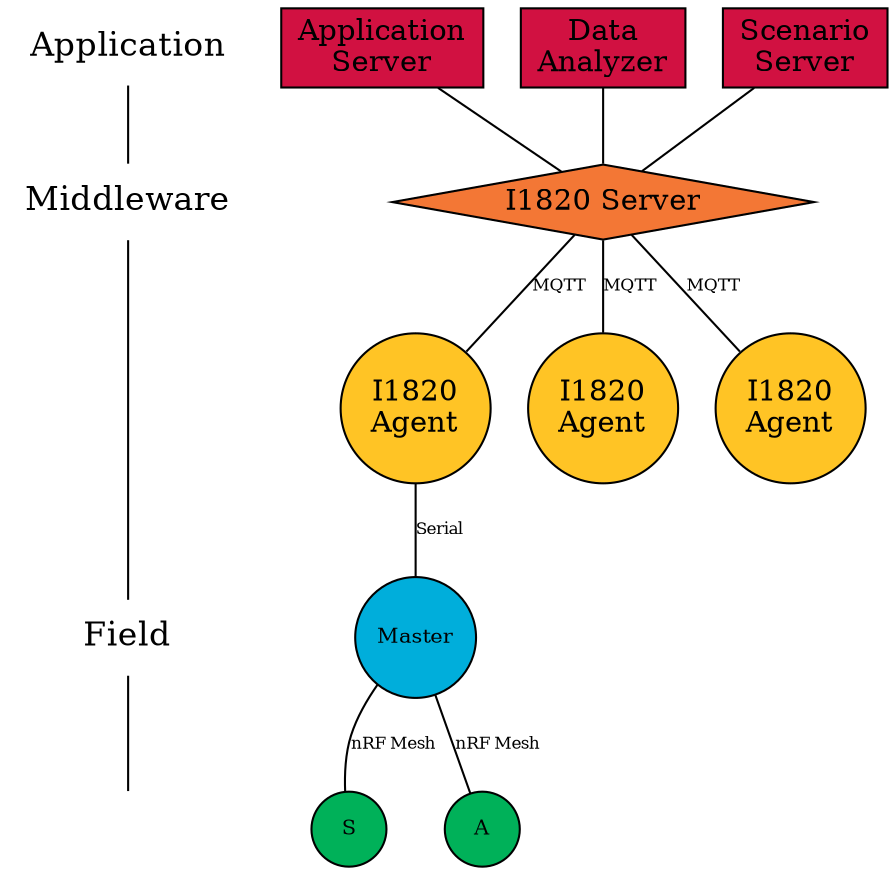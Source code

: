 graph architecture {
	{
		node [shape=plaintext, fontsize=16];
		/* the layer-line graph */
		"Application" -- "Middleware" -- "Field" -- "";
	}

	{
		rank=same;
		"Middleware"; i1820;
	}

	{
		rank=same;
		agent1; agent2; agent3;
	}

	{
		rank=same
		"Application"; aps; dan; scs;
	}

	{
		rank=same;
		"Field"; master;
	}

	aps -- i1820;
	dan -- i1820;
	scs -- i1820;
	i1820 -- agent1 [label="MQTT", fontsize=8];
	i1820 -- agent2 [label="MQTT", fontsize=8];
	i1820 -- agent3 [label="MQTT", fontsize=8];
	agent1 -- master [label="Serial", fontsize=8];
	master -- ts [label="nRF Mesh", fontsize=8];
	master -- ta [label="nRF Mesh", fontsize=8];

	aps [shape=box, label="Application\nServer", fillcolor="#d11141", style=filled];
	dan [shape=box, label="Data\nAnalyzer", fillcolor="#d11141", style=filled];
	scs [shape=box, label="Scenario\nServer", fillcolor="#d11141", style=filled];
	i1820 [shape=diamond, label="I1820 Server", fillcolor="#f37735", style=filled, width=1.8];
	agent1 [shape=circle, label="I1820\nAgent", fillcolor="#ffc425", style=filled, width=1];
	agent2 [shape=circle, label="I1820\nAgent", fillcolor="#ffc425", style=filled, width=1];
	agent3 [shape=circle, label="I1820\nAgent", fillcolor="#ffc425", style=filled, width=1];
	master [shape=circle, label="Master", fillcolor="#00aedb", style=filled, fontsize=10, width=.8, fixedsize=true];
	ts [shape=circle, label="S", fillcolor="#00b159", style=filled, fontsize=10, width=.5, fixedsize=true];
	ta [shape=circle, label="A", fillcolor="#00b159", style=filled, fontsize=10, width=.5, fixedsize=true];
}
